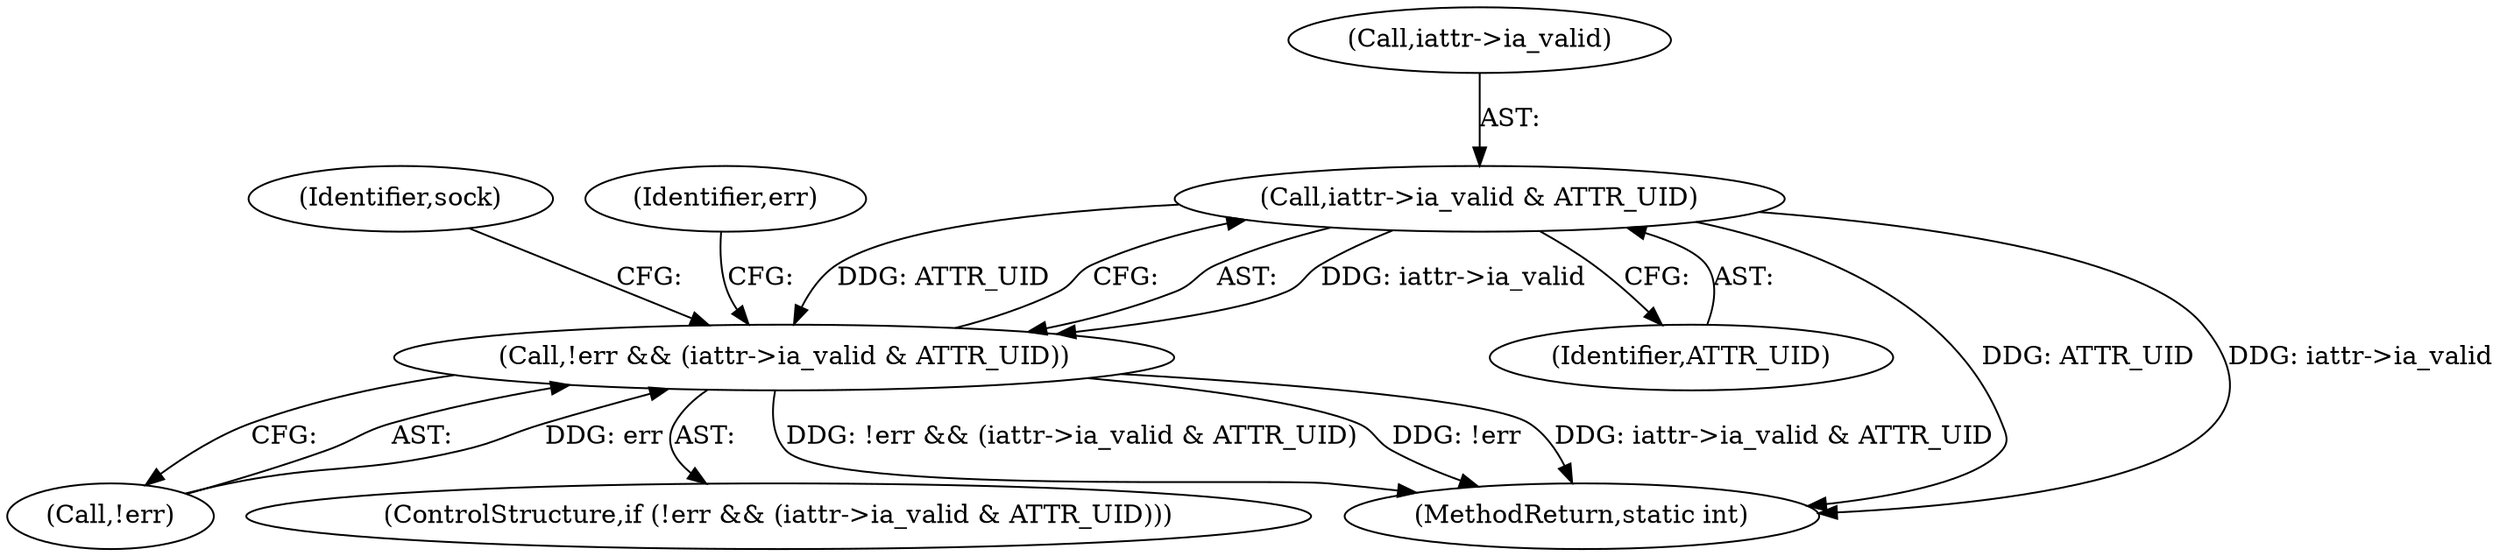 digraph "0_linux_6d8c50dcb029872b298eea68cc6209c866fd3e14_1@pointer" {
"1000114" [label="(Call,iattr->ia_valid & ATTR_UID)"];
"1000111" [label="(Call,!err && (iattr->ia_valid & ATTR_UID))"];
"1000110" [label="(ControlStructure,if (!err && (iattr->ia_valid & ATTR_UID)))"];
"1000111" [label="(Call,!err && (iattr->ia_valid & ATTR_UID))"];
"1000118" [label="(Identifier,ATTR_UID)"];
"1000146" [label="(MethodReturn,static int)"];
"1000112" [label="(Call,!err)"];
"1000122" [label="(Identifier,sock)"];
"1000115" [label="(Call,iattr->ia_valid)"];
"1000114" [label="(Call,iattr->ia_valid & ATTR_UID)"];
"1000145" [label="(Identifier,err)"];
"1000114" -> "1000111"  [label="AST: "];
"1000114" -> "1000118"  [label="CFG: "];
"1000115" -> "1000114"  [label="AST: "];
"1000118" -> "1000114"  [label="AST: "];
"1000111" -> "1000114"  [label="CFG: "];
"1000114" -> "1000146"  [label="DDG: ATTR_UID"];
"1000114" -> "1000146"  [label="DDG: iattr->ia_valid"];
"1000114" -> "1000111"  [label="DDG: iattr->ia_valid"];
"1000114" -> "1000111"  [label="DDG: ATTR_UID"];
"1000111" -> "1000110"  [label="AST: "];
"1000111" -> "1000112"  [label="CFG: "];
"1000112" -> "1000111"  [label="AST: "];
"1000122" -> "1000111"  [label="CFG: "];
"1000145" -> "1000111"  [label="CFG: "];
"1000111" -> "1000146"  [label="DDG: iattr->ia_valid & ATTR_UID"];
"1000111" -> "1000146"  [label="DDG: !err && (iattr->ia_valid & ATTR_UID)"];
"1000111" -> "1000146"  [label="DDG: !err"];
"1000112" -> "1000111"  [label="DDG: err"];
}
